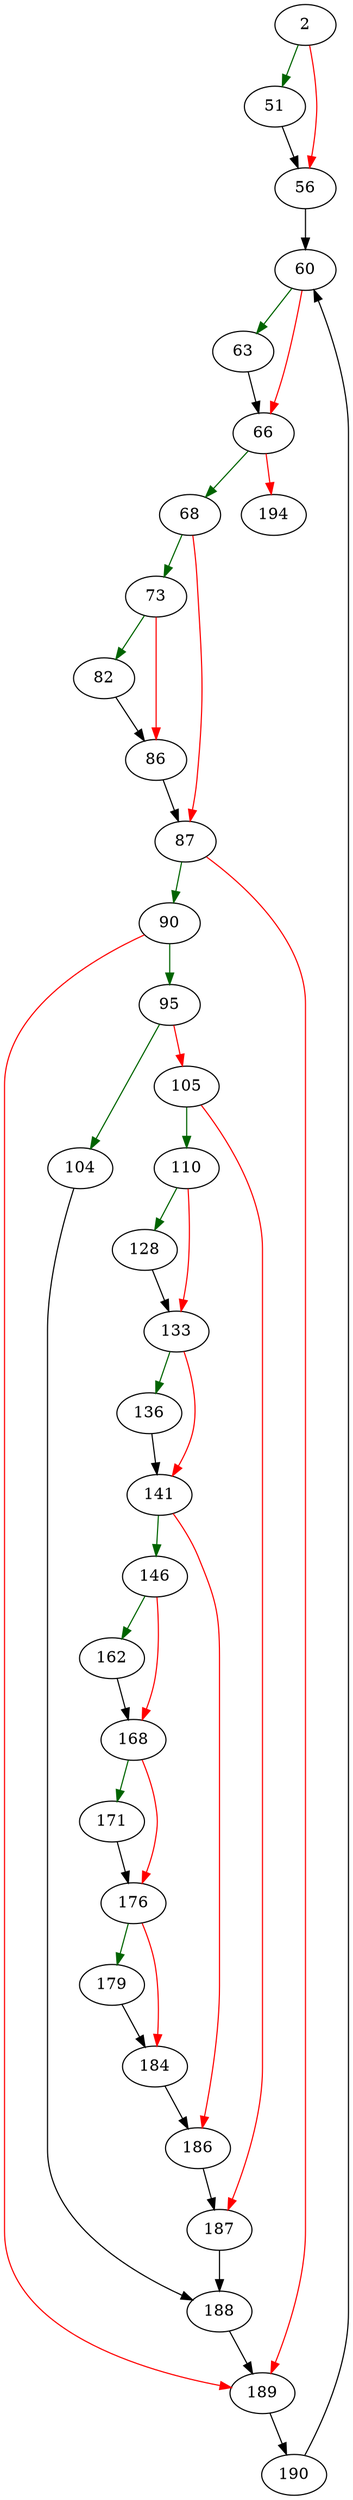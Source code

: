 strict digraph "renameResolveTrigger" {
	// Node definitions.
	2 [entry=true];
	51;
	56;
	60;
	63;
	66;
	68;
	194;
	73;
	87;
	82;
	86;
	90;
	189;
	95;
	104;
	105;
	188;
	110;
	187;
	128;
	133;
	136;
	141;
	146;
	186;
	162;
	168;
	171;
	176;
	179;
	184;
	190;

	// Edge definitions.
	2 -> 51 [
		color=darkgreen
		cond=true
	];
	2 -> 56 [
		color=red
		cond=false
	];
	51 -> 56;
	56 -> 60;
	60 -> 63 [
		color=darkgreen
		cond=true
	];
	60 -> 66 [
		color=red
		cond=false
	];
	63 -> 66;
	66 -> 68 [
		color=darkgreen
		cond=true
	];
	66 -> 194 [
		color=red
		cond=false
	];
	68 -> 73 [
		color=darkgreen
		cond=true
	];
	68 -> 87 [
		color=red
		cond=false
	];
	73 -> 82 [
		color=darkgreen
		cond=true
	];
	73 -> 86 [
		color=red
		cond=false
	];
	87 -> 90 [
		color=darkgreen
		cond=true
	];
	87 -> 189 [
		color=red
		cond=false
	];
	82 -> 86;
	86 -> 87;
	90 -> 189 [
		color=red
		cond=false
	];
	90 -> 95 [
		color=darkgreen
		cond=true
	];
	189 -> 190;
	95 -> 104 [
		color=darkgreen
		cond=true
	];
	95 -> 105 [
		color=red
		cond=false
	];
	104 -> 188;
	105 -> 110 [
		color=darkgreen
		cond=true
	];
	105 -> 187 [
		color=red
		cond=false
	];
	188 -> 189;
	110 -> 128 [
		color=darkgreen
		cond=true
	];
	110 -> 133 [
		color=red
		cond=false
	];
	187 -> 188;
	128 -> 133;
	133 -> 136 [
		color=darkgreen
		cond=true
	];
	133 -> 141 [
		color=red
		cond=false
	];
	136 -> 141;
	141 -> 146 [
		color=darkgreen
		cond=true
	];
	141 -> 186 [
		color=red
		cond=false
	];
	146 -> 162 [
		color=darkgreen
		cond=true
	];
	146 -> 168 [
		color=red
		cond=false
	];
	186 -> 187;
	162 -> 168;
	168 -> 171 [
		color=darkgreen
		cond=true
	];
	168 -> 176 [
		color=red
		cond=false
	];
	171 -> 176;
	176 -> 179 [
		color=darkgreen
		cond=true
	];
	176 -> 184 [
		color=red
		cond=false
	];
	179 -> 184;
	184 -> 186;
	190 -> 60;
}